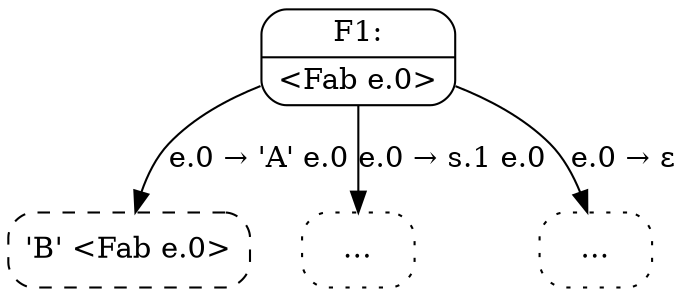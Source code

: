 digraph {
  node [shape=box, style=rounded];

  F1 [shape=record, label="{F1:|\<Fab e.0\>}"];
  C1 [label="'B' <Fab e.0>", style="rounded,dashed"];
  F1 -> C1 [label="e.0 → 'A' e.0"];
  C2 [label="…", style="rounded,dotted"];
  F1 -> C2 [label="e.0 → s.1 e.0"];
  C3 [label="…", style="rounded,dotted"];
  F1 -> C3 [label="e.0 → ε"];
}
